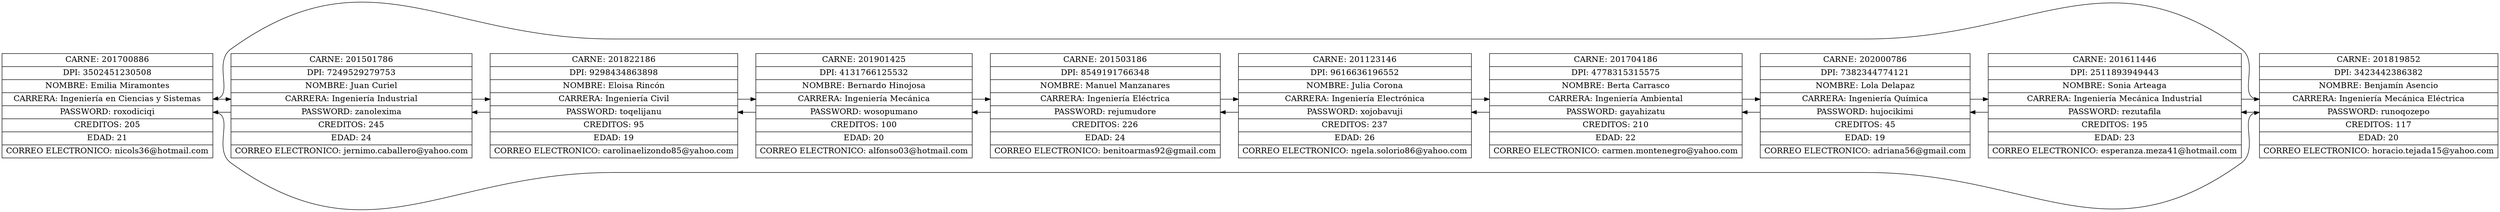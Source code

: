 digraph g {
	graph [
		rankdir = "LR"
	];

	node [
		fontsize = "16"
		shape = "ellipse"
	];

	edge [
	];

	"3502451230508" [
		label = "<f0> CARNE: 201700886| <f1> DPI: 3502451230508| <f2> NOMBRE: Emilia Miramontes| <f3> CARRERA: Ingeniería en Ciencias y Sistemas| <f4> PASSWORD: roxodiciqi| <f5> CREDITOS: 205| <f6> EDAD: 21| <f7> CORREO ELECTRONICO: nicols36@hotmail.com"
	shape = "record"
	];

	"3502451230508":f3 -> "7249529279753":f3 [
		id = 0
	];

	"3502451230508":f4 -> "3423442386382":f4 [
		id = 1
	];

	"7249529279753" [
		label = "<f0> CARNE: 201501786| <f1> DPI: 7249529279753| <f2> NOMBRE: Juan Curiel| <f3> CARRERA: Ingeniería Industrial| <f4> PASSWORD: zanolexima| <f5> CREDITOS: 245| <f6> EDAD: 24| <f7> CORREO ELECTRONICO: jernimo.caballero@yahoo.com"
	shape = "record"
	];

	"7249529279753":f3 -> "9298434863898":f3 [
		id = 2
	];

	"7249529279753":f4 -> "3502451230508":f4 [
		id = 3
	];

	"9298434863898" [
		label = "<f0> CARNE: 201822186| <f1> DPI: 9298434863898| <f2> NOMBRE: Eloisa Rincón| <f3> CARRERA: Ingeniería Civil| <f4> PASSWORD: toqelijanu| <f5> CREDITOS: 95| <f6> EDAD: 19| <f7> CORREO ELECTRONICO: carolinaelizondo85@yahoo.com"
	shape = "record"
	];

	"9298434863898":f3 -> "4131766125532":f3 [
		id = 4
	];

	"9298434863898":f4 -> "7249529279753":f4 [
		id = 5
	];

	"4131766125532" [
		label = "<f0> CARNE: 201901425| <f1> DPI: 4131766125532| <f2> NOMBRE: Bernardo Hinojosa| <f3> CARRERA: Ingeniería Mecánica| <f4> PASSWORD: wosopumano| <f5> CREDITOS: 100| <f6> EDAD: 20| <f7> CORREO ELECTRONICO: alfonso03@hotmail.com"
	shape = "record"
	];

	"4131766125532":f3 -> "8549191766348":f3 [
		id = 6
	];

	"4131766125532":f4 -> "9298434863898":f4 [
		id = 7
	];

	"8549191766348" [
		label = "<f0> CARNE: 201503186| <f1> DPI: 8549191766348| <f2> NOMBRE: Manuel Manzanares| <f3> CARRERA: Ingeniería Eléctrica| <f4> PASSWORD: rejumudore| <f5> CREDITOS: 226| <f6> EDAD: 24| <f7> CORREO ELECTRONICO: benitoarmas92@gmail.com"
	shape = "record"
	];

	"8549191766348":f3 -> "9616636196552":f3 [
		id = 8
	];

	"8549191766348":f4 -> "4131766125532":f4 [
		id = 9
	];

	"9616636196552" [
		label = "<f0> CARNE: 201123146| <f1> DPI: 9616636196552| <f2> NOMBRE: Julia Corona| <f3> CARRERA: Ingeniería Electrónica| <f4> PASSWORD: xojobavuji| <f5> CREDITOS: 237| <f6> EDAD: 26| <f7> CORREO ELECTRONICO: ngela.solorio86@yahoo.com"
	shape = "record"
	];

	"9616636196552":f3 -> "4778315315575":f3 [
		id = 10
	];

	"9616636196552":f4 -> "8549191766348":f4 [
		id = 11
	];

	"4778315315575" [
		label = "<f0> CARNE: 201704186| <f1> DPI: 4778315315575| <f2> NOMBRE: Berta Carrasco| <f3> CARRERA: Ingeniería Ambiental| <f4> PASSWORD: gayahizatu| <f5> CREDITOS: 210| <f6> EDAD: 22| <f7> CORREO ELECTRONICO: carmen.montenegro@yahoo.com"
	shape = "record"
	];

	"4778315315575":f3 -> "7382344774121":f3 [
		id = 12
	];

	"4778315315575":f4 -> "9616636196552":f4 [
		id = 13
	];

	"7382344774121" [
		label = "<f0> CARNE: 202000786| <f1> DPI: 7382344774121| <f2> NOMBRE: Lola Delapaz| <f3> CARRERA: Ingeniería Química| <f4> PASSWORD: hujocikimi| <f5> CREDITOS: 45| <f6> EDAD: 19| <f7> CORREO ELECTRONICO: adriana56@gmail.com"
	shape = "record"
	];

	"7382344774121":f3 -> "2511893949443":f3 [
		id = 14
	];

	"7382344774121":f4 -> "4778315315575":f4 [
		id = 15
	];

	"2511893949443" [
		label = "<f0> CARNE: 201611446| <f1> DPI: 2511893949443| <f2> NOMBRE: Sonia Arteaga| <f3> CARRERA: Ingeniería Mecánica Industrial| <f4> PASSWORD: rezutafila| <f5> CREDITOS: 195| <f6> EDAD: 23| <f7> CORREO ELECTRONICO: esperanza.meza41@hotmail.com"
	shape = "record"
	];

	"2511893949443":f3 -> "3423442386382":f3 [
		id = 16
	];

	"2511893949443":f4 -> "7382344774121":f4 [
		id = 17
	];

	"3423442386382" [
		label = "<f0> CARNE: 201819852| <f1> DPI: 3423442386382| <f2> NOMBRE: Benjamín Asencio| <f3> CARRERA: Ingeniería Mecánica Eléctrica| <f4> PASSWORD: runoqozepo| <f5> CREDITOS: 117| <f6> EDAD: 20| <f7> CORREO ELECTRONICO: horacio.tejada15@yahoo.com"
	shape = "record"
	];

	"3423442386382":f3 -> "3502451230508":f3 [
		id = 18
	];

	"3423442386382":f4 -> "2511893949443":f4 [
		id = 19
	];

}